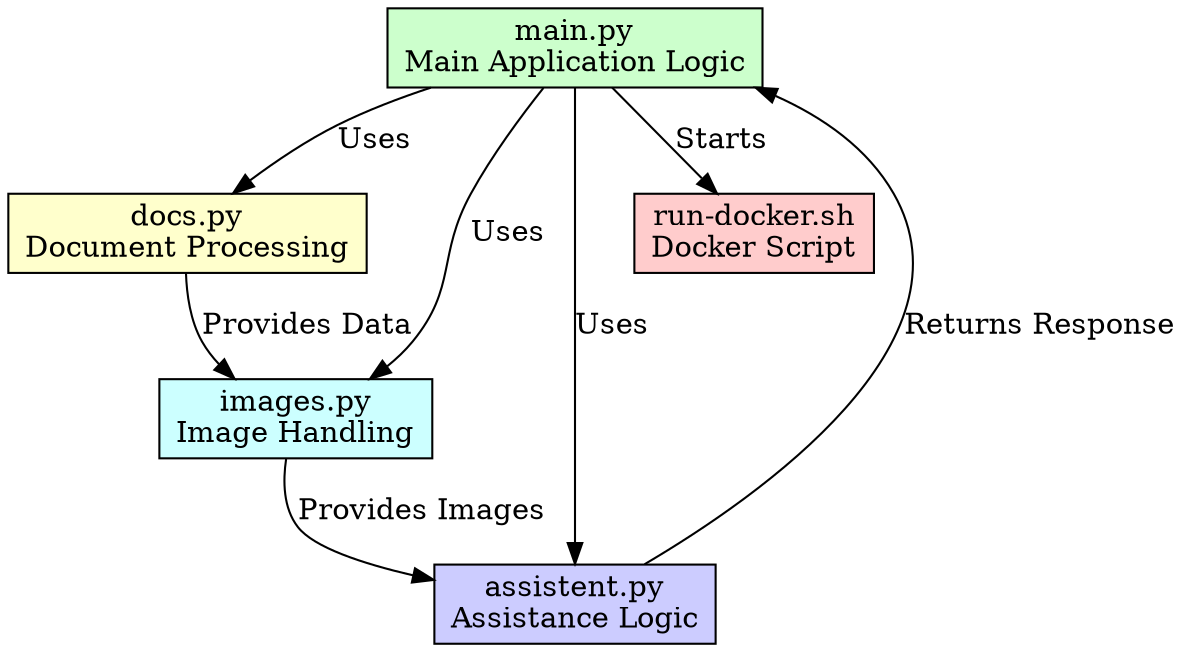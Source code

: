 digraph G {
    // Nodes
    node [shape=box];

    main_py [label="main.py\nMain Application Logic"];
    docs_py [label="docs.py\nDocument Processing"];
    images_py [label="images.py\nImage Handling"];
    assistent_py [label="assistent.py\nAssistance Logic"];
    run_docker_sh [label="run-docker.sh\nDocker Script"];

    // Edges
    main_py -> docs_py [label="Uses"];
    main_py -> images_py [label="Uses"];
    main_py -> assistent_py [label="Uses"];
    main_py -> run_docker_sh [label="Starts"];
    docs_py -> images_py [label="Provides Data"];
    images_py -> assistent_py [label="Provides Images"];
    assistent_py -> main_py [label="Returns Response"];

    // Styling
    main_py [style=filled, fillcolor="#CCFFCC"];
    docs_py [style=filled, fillcolor="#FFFFCC"];
    images_py [style=filled, fillcolor="#CCFFFF"];
    assistent_py [style=filled, fillcolor="#CCCCFF"];
    run_docker_sh [style=filled, fillcolor="#FFCCCC"];
}